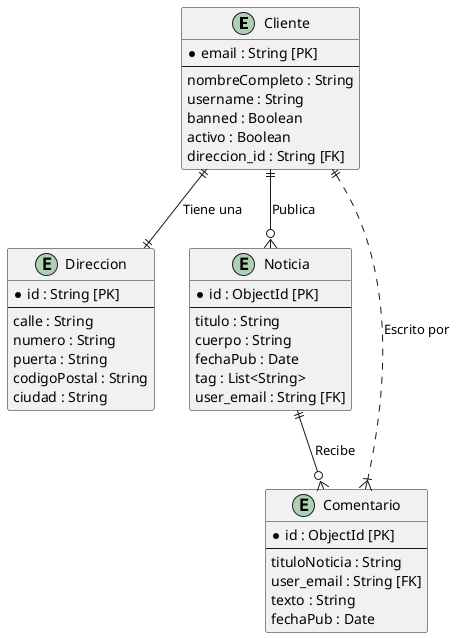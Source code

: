 @startuml

entity "Cliente" as Cliente {
  * email : String [PK]
  --
  nombreCompleto : String
  username : String
  banned : Boolean
  activo : Boolean
  direccion_id : String [FK]
}

entity "Direccion" as Direccion {
  * id : String [PK]
  --
  calle : String
  numero : String
  puerta : String
  codigoPostal : String
  ciudad : String
}

entity "Noticia" as Noticia {
  * id : ObjectId [PK]
  --
  titulo : String
  cuerpo : String
  fechaPub : Date
  tag : List<String>
  user_email : String [FK]
}

entity "Comentario" as Comentario {
  * id : ObjectId [PK]
  --
  tituloNoticia : String
  user_email : String [FK]
  texto : String
  fechaPub : Date
}

' Relaciones entre entidades
Cliente ||--|| Direccion : "Tiene una"
Cliente ||--o{ Noticia : "Publica"
Noticia ||--o{ Comentario : "Recibe"
Comentario }|..|| Cliente : "Escrito por"
@enduml
